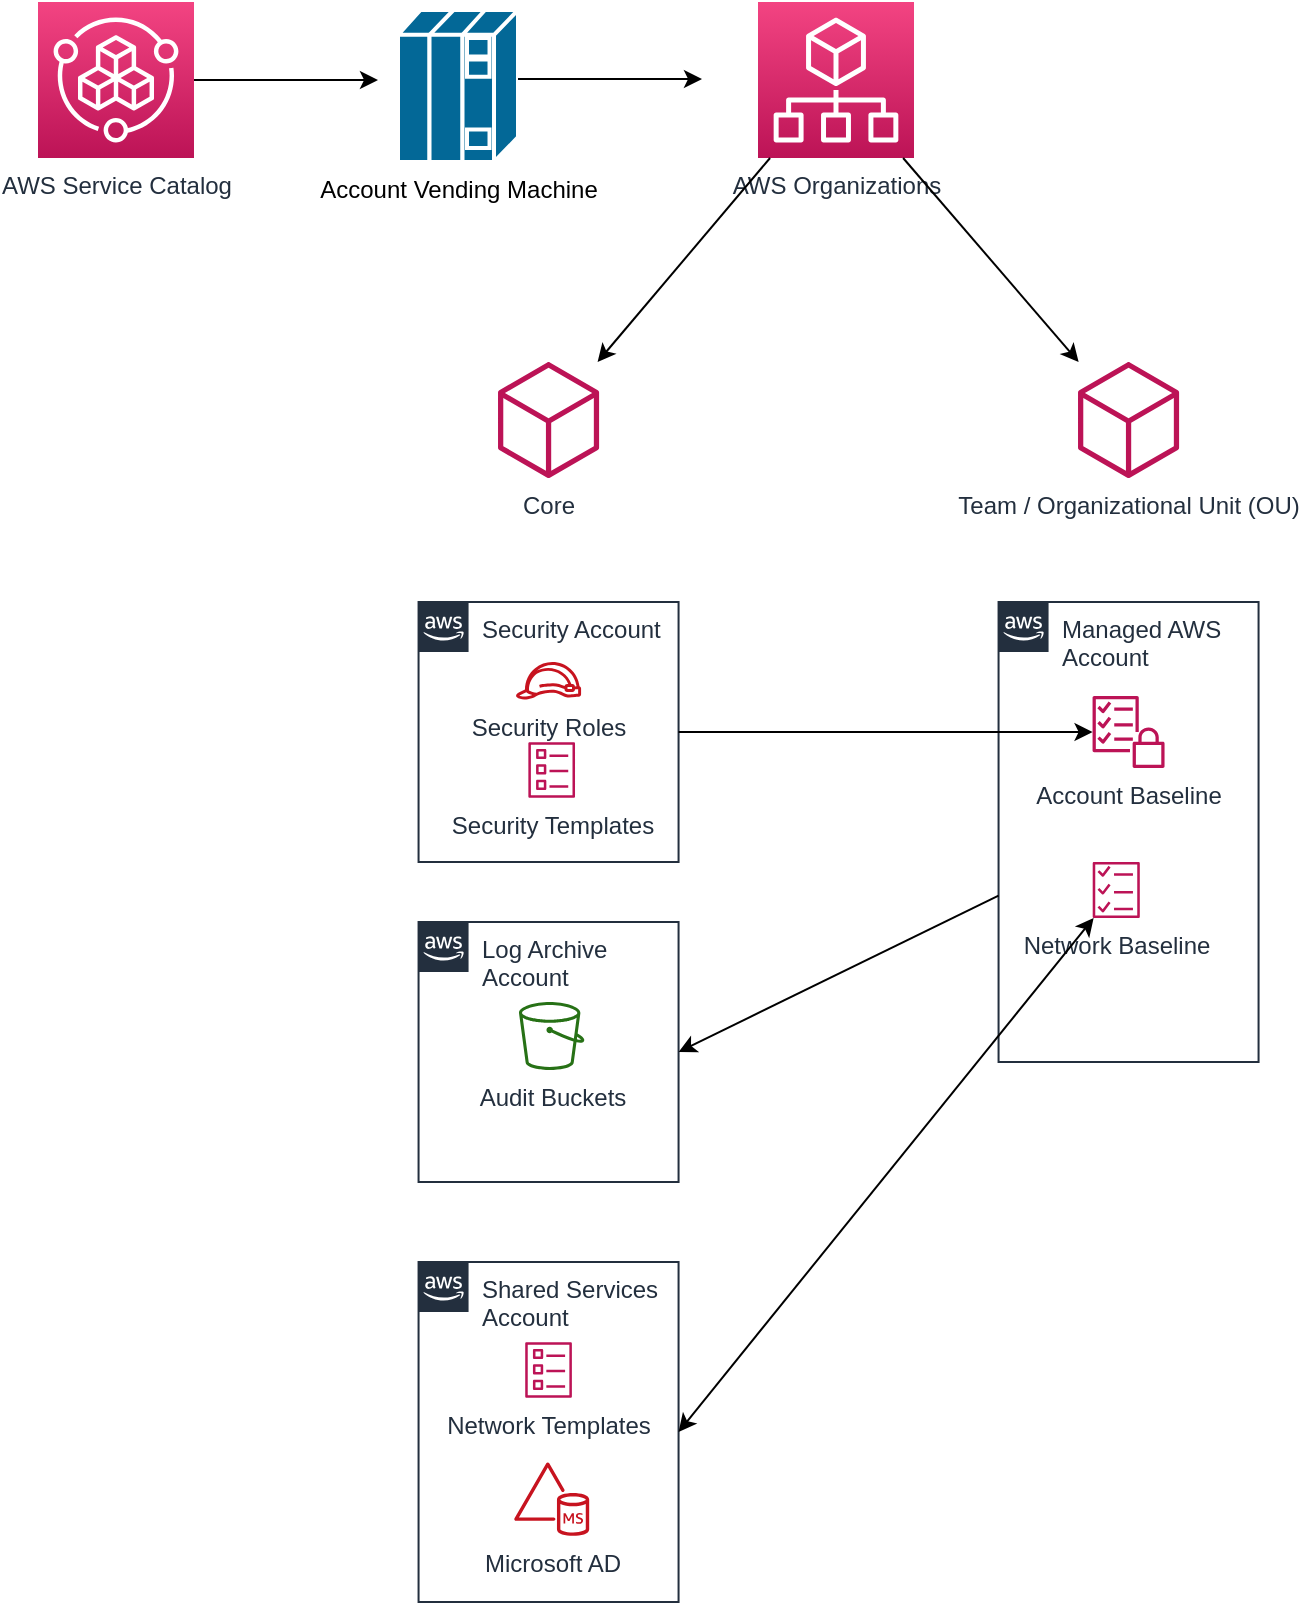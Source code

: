 <mxfile version="13.4.4" type="device"><diagram id="qRNQCEagITmQh4AcXc21" name="Page-1"><mxGraphModel dx="1024" dy="592" grid="1" gridSize="10" guides="1" tooltips="1" connect="1" arrows="1" fold="1" page="1" pageScale="1" pageWidth="827" pageHeight="1169" math="0" shadow="0"><root><mxCell id="0"/><mxCell id="1" parent="0"/><mxCell id="smzuZe1DXEKaf1EJGN34-1" value="AWS Service Catalog" style="outlineConnect=0;fontColor=#232F3E;gradientColor=#F34482;gradientDirection=north;fillColor=#BC1356;strokeColor=#ffffff;dashed=0;verticalLabelPosition=bottom;verticalAlign=top;align=center;html=1;fontSize=12;fontStyle=0;aspect=fixed;shape=mxgraph.aws4.resourceIcon;resIcon=mxgraph.aws4.service_catalog;" vertex="1" parent="1"><mxGeometry x="100" y="80" width="78" height="78" as="geometry"/></mxCell><mxCell id="smzuZe1DXEKaf1EJGN34-3" value="Account Vending Machine" style="shape=mxgraph.cisco.misc.front_end_processor;html=1;dashed=0;fillColor=#036897;strokeColor=#ffffff;strokeWidth=2;verticalLabelPosition=bottom;verticalAlign=top" vertex="1" parent="1"><mxGeometry x="280" y="84" width="60" height="76" as="geometry"/></mxCell><mxCell id="smzuZe1DXEKaf1EJGN34-4" value="AWS Organizations" style="outlineConnect=0;fontColor=#232F3E;gradientColor=#F34482;gradientDirection=north;fillColor=#BC1356;strokeColor=#ffffff;dashed=0;verticalLabelPosition=bottom;verticalAlign=top;align=center;html=1;fontSize=12;fontStyle=0;aspect=fixed;shape=mxgraph.aws4.resourceIcon;resIcon=mxgraph.aws4.organizations;" vertex="1" parent="1"><mxGeometry x="460" y="80" width="78" height="78" as="geometry"/></mxCell><mxCell id="smzuZe1DXEKaf1EJGN34-5" value="Core" style="outlineConnect=0;fontColor=#232F3E;gradientColor=none;fillColor=#BC1356;strokeColor=none;dashed=0;verticalLabelPosition=bottom;verticalAlign=top;align=center;html=1;fontSize=12;fontStyle=0;aspect=fixed;pointerEvents=1;shape=mxgraph.aws4.resources;" vertex="1" parent="1"><mxGeometry x="330" y="260" width="50.56" height="58" as="geometry"/></mxCell><mxCell id="smzuZe1DXEKaf1EJGN34-6" value="Team / Organizational Unit (OU)" style="outlineConnect=0;fontColor=#232F3E;gradientColor=none;fillColor=#BC1356;strokeColor=none;dashed=0;verticalLabelPosition=bottom;verticalAlign=top;align=center;html=1;fontSize=12;fontStyle=0;aspect=fixed;pointerEvents=1;shape=mxgraph.aws4.resources;" vertex="1" parent="1"><mxGeometry x="620" y="260" width="50.56" height="58" as="geometry"/></mxCell><mxCell id="smzuZe1DXEKaf1EJGN34-7" value="Log Archive Account" style="points=[[0,0],[0.25,0],[0.5,0],[0.75,0],[1,0],[1,0.25],[1,0.5],[1,0.75],[1,1],[0.75,1],[0.5,1],[0.25,1],[0,1],[0,0.75],[0,0.5],[0,0.25]];outlineConnect=0;gradientColor=none;html=1;whiteSpace=wrap;fontSize=12;fontStyle=0;shape=mxgraph.aws4.group;grIcon=mxgraph.aws4.group_aws_cloud_alt;strokeColor=#232F3E;fillColor=none;verticalAlign=top;align=left;spacingLeft=30;fontColor=#232F3E;dashed=0;" vertex="1" parent="1"><mxGeometry x="290.28" y="540" width="130" height="130" as="geometry"/></mxCell><mxCell id="smzuZe1DXEKaf1EJGN34-8" value="Security Account" style="points=[[0,0],[0.25,0],[0.5,0],[0.75,0],[1,0],[1,0.25],[1,0.5],[1,0.75],[1,1],[0.75,1],[0.5,1],[0.25,1],[0,1],[0,0.75],[0,0.5],[0,0.25]];outlineConnect=0;gradientColor=none;html=1;whiteSpace=wrap;fontSize=12;fontStyle=0;shape=mxgraph.aws4.group;grIcon=mxgraph.aws4.group_aws_cloud_alt;strokeColor=#232F3E;fillColor=none;verticalAlign=top;align=left;spacingLeft=30;fontColor=#232F3E;dashed=0;" vertex="1" parent="1"><mxGeometry x="290.28" y="380" width="130" height="130" as="geometry"/></mxCell><mxCell id="smzuZe1DXEKaf1EJGN34-9" value="Shared Services Account" style="points=[[0,0],[0.25,0],[0.5,0],[0.75,0],[1,0],[1,0.25],[1,0.5],[1,0.75],[1,1],[0.75,1],[0.5,1],[0.25,1],[0,1],[0,0.75],[0,0.5],[0,0.25]];outlineConnect=0;gradientColor=none;html=1;whiteSpace=wrap;fontSize=12;fontStyle=0;shape=mxgraph.aws4.group;grIcon=mxgraph.aws4.group_aws_cloud_alt;strokeColor=#232F3E;fillColor=none;verticalAlign=top;align=left;spacingLeft=30;fontColor=#232F3E;dashed=0;" vertex="1" parent="1"><mxGeometry x="290.28" y="710" width="130" height="170" as="geometry"/></mxCell><mxCell id="smzuZe1DXEKaf1EJGN34-10" value="Security Roles" style="outlineConnect=0;fontColor=#232F3E;gradientColor=none;fillColor=#C7131F;strokeColor=none;dashed=0;verticalLabelPosition=bottom;verticalAlign=top;align=center;html=1;fontSize=12;fontStyle=0;aspect=fixed;pointerEvents=1;shape=mxgraph.aws4.role;" vertex="1" parent="1"><mxGeometry x="338.69" y="410" width="33.18" height="18.72" as="geometry"/></mxCell><mxCell id="smzuZe1DXEKaf1EJGN34-11" value="Audit Buckets" style="outlineConnect=0;fontColor=#232F3E;gradientColor=none;fillColor=#277116;strokeColor=none;dashed=0;verticalLabelPosition=bottom;verticalAlign=top;align=center;html=1;fontSize=12;fontStyle=0;aspect=fixed;pointerEvents=1;shape=mxgraph.aws4.bucket;" vertex="1" parent="1"><mxGeometry x="340.49" y="580" width="32.69" height="34" as="geometry"/></mxCell><mxCell id="smzuZe1DXEKaf1EJGN34-12" value="Managed AWS Account" style="points=[[0,0],[0.25,0],[0.5,0],[0.75,0],[1,0],[1,0.25],[1,0.5],[1,0.75],[1,1],[0.75,1],[0.5,1],[0.25,1],[0,1],[0,0.75],[0,0.5],[0,0.25]];outlineConnect=0;gradientColor=none;html=1;whiteSpace=wrap;fontSize=12;fontStyle=0;shape=mxgraph.aws4.group;grIcon=mxgraph.aws4.group_aws_cloud_alt;strokeColor=#232F3E;fillColor=none;verticalAlign=top;align=left;spacingLeft=30;fontColor=#232F3E;dashed=0;" vertex="1" parent="1"><mxGeometry x="580.28" y="380" width="130" height="230" as="geometry"/></mxCell><mxCell id="smzuZe1DXEKaf1EJGN34-14" value="Security Templates" style="outlineConnect=0;fontColor=#232F3E;gradientColor=none;fillColor=#BC1356;strokeColor=none;dashed=0;verticalLabelPosition=bottom;verticalAlign=top;align=center;html=1;fontSize=12;fontStyle=0;aspect=fixed;pointerEvents=1;shape=mxgraph.aws4.template;" vertex="1" parent="1"><mxGeometry x="345.18" y="450" width="23.33" height="28" as="geometry"/></mxCell><mxCell id="smzuZe1DXEKaf1EJGN34-15" value="Network Templates" style="outlineConnect=0;fontColor=#232F3E;gradientColor=none;fillColor=#BC1356;strokeColor=none;dashed=0;verticalLabelPosition=bottom;verticalAlign=top;align=center;html=1;fontSize=12;fontStyle=0;aspect=fixed;pointerEvents=1;shape=mxgraph.aws4.template;" vertex="1" parent="1"><mxGeometry x="343.61" y="750" width="23.33" height="28" as="geometry"/></mxCell><mxCell id="smzuZe1DXEKaf1EJGN34-16" value="Account Baseline" style="outlineConnect=0;fontColor=#232F3E;gradientColor=none;fillColor=#BC1356;strokeColor=none;dashed=0;verticalLabelPosition=bottom;verticalAlign=top;align=center;html=1;fontSize=12;fontStyle=0;aspect=fixed;pointerEvents=1;shape=mxgraph.aws4.checklist_security;" vertex="1" parent="1"><mxGeometry x="627.28" y="427" width="36" height="36" as="geometry"/></mxCell><mxCell id="smzuZe1DXEKaf1EJGN34-17" value="Network Baseline" style="outlineConnect=0;fontColor=#232F3E;gradientColor=none;fillColor=#BC1356;strokeColor=none;dashed=0;verticalLabelPosition=bottom;verticalAlign=top;align=center;html=1;fontSize=12;fontStyle=0;aspect=fixed;pointerEvents=1;shape=mxgraph.aws4.checklist;" vertex="1" parent="1"><mxGeometry x="627.28" y="510" width="23.69" height="28" as="geometry"/></mxCell><mxCell id="smzuZe1DXEKaf1EJGN34-19" value="" style="endArrow=classic;html=1;" edge="1" parent="1" source="smzuZe1DXEKaf1EJGN34-4" target="smzuZe1DXEKaf1EJGN34-5"><mxGeometry width="50" height="50" relative="1" as="geometry"><mxPoint x="390" y="440" as="sourcePoint"/><mxPoint x="440" y="390" as="targetPoint"/></mxGeometry></mxCell><mxCell id="smzuZe1DXEKaf1EJGN34-20" value="" style="endArrow=classic;html=1;" edge="1" parent="1" source="smzuZe1DXEKaf1EJGN34-4" target="smzuZe1DXEKaf1EJGN34-6"><mxGeometry width="50" height="50" relative="1" as="geometry"><mxPoint x="476.029" y="168" as="sourcePoint"/><mxPoint x="389.731" y="270.078" as="targetPoint"/></mxGeometry></mxCell><mxCell id="smzuZe1DXEKaf1EJGN34-21" value="" style="endArrow=classic;html=1;" edge="1" parent="1" source="smzuZe1DXEKaf1EJGN34-1"><mxGeometry width="50" height="50" relative="1" as="geometry"><mxPoint x="476.029" y="168" as="sourcePoint"/><mxPoint x="270" y="119" as="targetPoint"/></mxGeometry></mxCell><mxCell id="smzuZe1DXEKaf1EJGN34-22" value="" style="endArrow=classic;html=1;" edge="1" parent="1"><mxGeometry width="50" height="50" relative="1" as="geometry"><mxPoint x="340" y="118.5" as="sourcePoint"/><mxPoint x="432" y="118.5" as="targetPoint"/></mxGeometry></mxCell><mxCell id="smzuZe1DXEKaf1EJGN34-23" value="" style="endArrow=classic;html=1;exitX=1;exitY=0.5;exitDx=0;exitDy=0;" edge="1" parent="1" source="smzuZe1DXEKaf1EJGN34-8" target="smzuZe1DXEKaf1EJGN34-16"><mxGeometry width="50" height="50" relative="1" as="geometry"><mxPoint x="390" y="640" as="sourcePoint"/><mxPoint x="440" y="590" as="targetPoint"/></mxGeometry></mxCell><mxCell id="smzuZe1DXEKaf1EJGN34-24" value="Microsoft AD" style="outlineConnect=0;fontColor=#232F3E;gradientColor=none;fillColor=#C7131F;strokeColor=none;dashed=0;verticalLabelPosition=bottom;verticalAlign=top;align=center;html=1;fontSize=12;fontStyle=0;aspect=fixed;pointerEvents=1;shape=mxgraph.aws4.managed_ms_ad;" vertex="1" parent="1"><mxGeometry x="338.11" y="810" width="37.48" height="37" as="geometry"/></mxCell><mxCell id="smzuZe1DXEKaf1EJGN34-25" value="" style="endArrow=classic;html=1;exitX=1;exitY=0.5;exitDx=0;exitDy=0;startArrow=classic;startFill=1;" edge="1" parent="1" source="smzuZe1DXEKaf1EJGN34-9" target="smzuZe1DXEKaf1EJGN34-17"><mxGeometry width="50" height="50" relative="1" as="geometry"><mxPoint x="378.51" y="473.232" as="sourcePoint"/><mxPoint x="637.28" y="456.186" as="targetPoint"/></mxGeometry></mxCell><mxCell id="smzuZe1DXEKaf1EJGN34-26" value="" style="endArrow=classic;html=1;entryX=1;entryY=0.5;entryDx=0;entryDy=0;" edge="1" parent="1" source="smzuZe1DXEKaf1EJGN34-12" target="smzuZe1DXEKaf1EJGN34-7"><mxGeometry width="50" height="50" relative="1" as="geometry"><mxPoint x="430.28" y="455" as="sourcePoint"/><mxPoint x="637.28" y="455" as="targetPoint"/></mxGeometry></mxCell></root></mxGraphModel></diagram></mxfile>